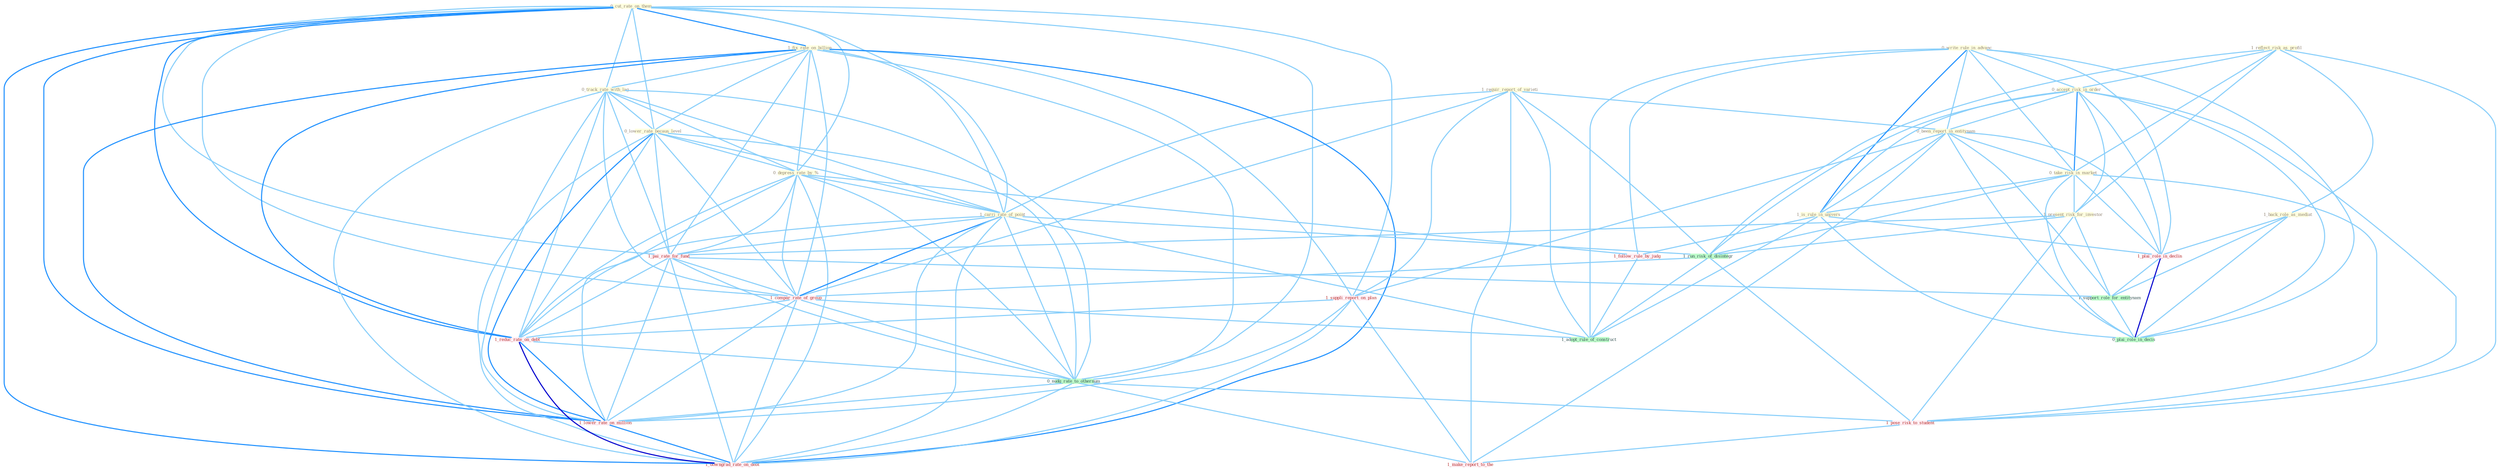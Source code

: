 Graph G{ 
    node
    [shape=polygon,style=filled,width=.5,height=.06,color="#BDFCC9",fixedsize=true,fontsize=4,
    fontcolor="#2f4f4f"];
    {node
    [color="#ffffe0", fontcolor="#8b7d6b"] "0_cut_rate_on_them " "1_reflect_risk_as_profil " "0_write_rule_in_advanc " "0_accept_risk_in_order " "1_requir_report_of_varieti " "0_been_report_in_entitynam " "1_fix_rate_on_billion " "0_track_rate_with_lag " "1_back_role_as_mediat " "0_take_risk_in_market " "0_lower_rate_becaus_level " "1_is_rule_in_univers " "0_depress_rate_by_% " "1_present_risk_for_investor " "1_carri_rate_of_point "}
{node [color="#fff0f5", fontcolor="#b22222"] "1_plai_role_in_declin " "1_suppli_report_on_plan " "1_pai_rate_for_fund " "1_follow_rule_by_judg " "1_compar_rate_of_group " "1_reduc_rate_on_debt " "1_pose_risk_to_student " "1_lower_rate_on_million " "1_downgrad_rate_on_debt " "1_make_report_to_the "}
edge [color="#B0E2FF"];

	"0_cut_rate_on_them " -- "1_fix_rate_on_billion " [w="2", color="#1e90ff" , len=0.8];
	"0_cut_rate_on_them " -- "0_track_rate_with_lag " [w="1", color="#87cefa" ];
	"0_cut_rate_on_them " -- "0_lower_rate_becaus_level " [w="1", color="#87cefa" ];
	"0_cut_rate_on_them " -- "0_depress_rate_by_% " [w="1", color="#87cefa" ];
	"0_cut_rate_on_them " -- "1_carri_rate_of_point " [w="1", color="#87cefa" ];
	"0_cut_rate_on_them " -- "1_suppli_report_on_plan " [w="1", color="#87cefa" ];
	"0_cut_rate_on_them " -- "1_pai_rate_for_fund " [w="1", color="#87cefa" ];
	"0_cut_rate_on_them " -- "1_compar_rate_of_group " [w="1", color="#87cefa" ];
	"0_cut_rate_on_them " -- "1_reduc_rate_on_debt " [w="2", color="#1e90ff" , len=0.8];
	"0_cut_rate_on_them " -- "0_nudg_rate_to_othernum " [w="1", color="#87cefa" ];
	"0_cut_rate_on_them " -- "1_lower_rate_on_million " [w="2", color="#1e90ff" , len=0.8];
	"0_cut_rate_on_them " -- "1_downgrad_rate_on_debt " [w="2", color="#1e90ff" , len=0.8];
	"1_reflect_risk_as_profil " -- "0_accept_risk_in_order " [w="1", color="#87cefa" ];
	"1_reflect_risk_as_profil " -- "1_back_role_as_mediat " [w="1", color="#87cefa" ];
	"1_reflect_risk_as_profil " -- "0_take_risk_in_market " [w="1", color="#87cefa" ];
	"1_reflect_risk_as_profil " -- "1_present_risk_for_investor " [w="1", color="#87cefa" ];
	"1_reflect_risk_as_profil " -- "1_run_risk_of_disintegr " [w="1", color="#87cefa" ];
	"1_reflect_risk_as_profil " -- "1_pose_risk_to_student " [w="1", color="#87cefa" ];
	"0_write_rule_in_advanc " -- "0_accept_risk_in_order " [w="1", color="#87cefa" ];
	"0_write_rule_in_advanc " -- "0_been_report_in_entitynam " [w="1", color="#87cefa" ];
	"0_write_rule_in_advanc " -- "0_take_risk_in_market " [w="1", color="#87cefa" ];
	"0_write_rule_in_advanc " -- "1_is_rule_in_univers " [w="2", color="#1e90ff" , len=0.8];
	"0_write_rule_in_advanc " -- "1_plai_role_in_declin " [w="1", color="#87cefa" ];
	"0_write_rule_in_advanc " -- "1_follow_rule_by_judg " [w="1", color="#87cefa" ];
	"0_write_rule_in_advanc " -- "0_plai_role_in_decis " [w="1", color="#87cefa" ];
	"0_write_rule_in_advanc " -- "1_adopt_rule_of_construct " [w="1", color="#87cefa" ];
	"0_accept_risk_in_order " -- "0_been_report_in_entitynam " [w="1", color="#87cefa" ];
	"0_accept_risk_in_order " -- "0_take_risk_in_market " [w="2", color="#1e90ff" , len=0.8];
	"0_accept_risk_in_order " -- "1_is_rule_in_univers " [w="1", color="#87cefa" ];
	"0_accept_risk_in_order " -- "1_present_risk_for_investor " [w="1", color="#87cefa" ];
	"0_accept_risk_in_order " -- "1_run_risk_of_disintegr " [w="1", color="#87cefa" ];
	"0_accept_risk_in_order " -- "1_plai_role_in_declin " [w="1", color="#87cefa" ];
	"0_accept_risk_in_order " -- "1_pose_risk_to_student " [w="1", color="#87cefa" ];
	"0_accept_risk_in_order " -- "0_plai_role_in_decis " [w="1", color="#87cefa" ];
	"1_requir_report_of_varieti " -- "0_been_report_in_entitynam " [w="1", color="#87cefa" ];
	"1_requir_report_of_varieti " -- "1_carri_rate_of_point " [w="1", color="#87cefa" ];
	"1_requir_report_of_varieti " -- "1_run_risk_of_disintegr " [w="1", color="#87cefa" ];
	"1_requir_report_of_varieti " -- "1_suppli_report_on_plan " [w="1", color="#87cefa" ];
	"1_requir_report_of_varieti " -- "1_compar_rate_of_group " [w="1", color="#87cefa" ];
	"1_requir_report_of_varieti " -- "1_adopt_rule_of_construct " [w="1", color="#87cefa" ];
	"1_requir_report_of_varieti " -- "1_make_report_to_the " [w="1", color="#87cefa" ];
	"0_been_report_in_entitynam " -- "0_take_risk_in_market " [w="1", color="#87cefa" ];
	"0_been_report_in_entitynam " -- "1_is_rule_in_univers " [w="1", color="#87cefa" ];
	"0_been_report_in_entitynam " -- "1_plai_role_in_declin " [w="1", color="#87cefa" ];
	"0_been_report_in_entitynam " -- "1_suppli_report_on_plan " [w="1", color="#87cefa" ];
	"0_been_report_in_entitynam " -- "1_support_role_for_entitynam " [w="1", color="#87cefa" ];
	"0_been_report_in_entitynam " -- "0_plai_role_in_decis " [w="1", color="#87cefa" ];
	"0_been_report_in_entitynam " -- "1_make_report_to_the " [w="1", color="#87cefa" ];
	"1_fix_rate_on_billion " -- "0_track_rate_with_lag " [w="1", color="#87cefa" ];
	"1_fix_rate_on_billion " -- "0_lower_rate_becaus_level " [w="1", color="#87cefa" ];
	"1_fix_rate_on_billion " -- "0_depress_rate_by_% " [w="1", color="#87cefa" ];
	"1_fix_rate_on_billion " -- "1_carri_rate_of_point " [w="1", color="#87cefa" ];
	"1_fix_rate_on_billion " -- "1_suppli_report_on_plan " [w="1", color="#87cefa" ];
	"1_fix_rate_on_billion " -- "1_pai_rate_for_fund " [w="1", color="#87cefa" ];
	"1_fix_rate_on_billion " -- "1_compar_rate_of_group " [w="1", color="#87cefa" ];
	"1_fix_rate_on_billion " -- "1_reduc_rate_on_debt " [w="2", color="#1e90ff" , len=0.8];
	"1_fix_rate_on_billion " -- "0_nudg_rate_to_othernum " [w="1", color="#87cefa" ];
	"1_fix_rate_on_billion " -- "1_lower_rate_on_million " [w="2", color="#1e90ff" , len=0.8];
	"1_fix_rate_on_billion " -- "1_downgrad_rate_on_debt " [w="2", color="#1e90ff" , len=0.8];
	"0_track_rate_with_lag " -- "0_lower_rate_becaus_level " [w="1", color="#87cefa" ];
	"0_track_rate_with_lag " -- "0_depress_rate_by_% " [w="1", color="#87cefa" ];
	"0_track_rate_with_lag " -- "1_carri_rate_of_point " [w="1", color="#87cefa" ];
	"0_track_rate_with_lag " -- "1_pai_rate_for_fund " [w="1", color="#87cefa" ];
	"0_track_rate_with_lag " -- "1_compar_rate_of_group " [w="1", color="#87cefa" ];
	"0_track_rate_with_lag " -- "1_reduc_rate_on_debt " [w="1", color="#87cefa" ];
	"0_track_rate_with_lag " -- "0_nudg_rate_to_othernum " [w="1", color="#87cefa" ];
	"0_track_rate_with_lag " -- "1_lower_rate_on_million " [w="1", color="#87cefa" ];
	"0_track_rate_with_lag " -- "1_downgrad_rate_on_debt " [w="1", color="#87cefa" ];
	"1_back_role_as_mediat " -- "1_plai_role_in_declin " [w="1", color="#87cefa" ];
	"1_back_role_as_mediat " -- "1_support_role_for_entitynam " [w="1", color="#87cefa" ];
	"1_back_role_as_mediat " -- "0_plai_role_in_decis " [w="1", color="#87cefa" ];
	"0_take_risk_in_market " -- "1_is_rule_in_univers " [w="1", color="#87cefa" ];
	"0_take_risk_in_market " -- "1_present_risk_for_investor " [w="1", color="#87cefa" ];
	"0_take_risk_in_market " -- "1_run_risk_of_disintegr " [w="1", color="#87cefa" ];
	"0_take_risk_in_market " -- "1_plai_role_in_declin " [w="1", color="#87cefa" ];
	"0_take_risk_in_market " -- "1_pose_risk_to_student " [w="1", color="#87cefa" ];
	"0_take_risk_in_market " -- "0_plai_role_in_decis " [w="1", color="#87cefa" ];
	"0_lower_rate_becaus_level " -- "0_depress_rate_by_% " [w="1", color="#87cefa" ];
	"0_lower_rate_becaus_level " -- "1_carri_rate_of_point " [w="1", color="#87cefa" ];
	"0_lower_rate_becaus_level " -- "1_pai_rate_for_fund " [w="1", color="#87cefa" ];
	"0_lower_rate_becaus_level " -- "1_compar_rate_of_group " [w="1", color="#87cefa" ];
	"0_lower_rate_becaus_level " -- "1_reduc_rate_on_debt " [w="1", color="#87cefa" ];
	"0_lower_rate_becaus_level " -- "0_nudg_rate_to_othernum " [w="1", color="#87cefa" ];
	"0_lower_rate_becaus_level " -- "1_lower_rate_on_million " [w="2", color="#1e90ff" , len=0.8];
	"0_lower_rate_becaus_level " -- "1_downgrad_rate_on_debt " [w="1", color="#87cefa" ];
	"1_is_rule_in_univers " -- "1_plai_role_in_declin " [w="1", color="#87cefa" ];
	"1_is_rule_in_univers " -- "1_follow_rule_by_judg " [w="1", color="#87cefa" ];
	"1_is_rule_in_univers " -- "0_plai_role_in_decis " [w="1", color="#87cefa" ];
	"1_is_rule_in_univers " -- "1_adopt_rule_of_construct " [w="1", color="#87cefa" ];
	"0_depress_rate_by_% " -- "1_carri_rate_of_point " [w="1", color="#87cefa" ];
	"0_depress_rate_by_% " -- "1_pai_rate_for_fund " [w="1", color="#87cefa" ];
	"0_depress_rate_by_% " -- "1_follow_rule_by_judg " [w="1", color="#87cefa" ];
	"0_depress_rate_by_% " -- "1_compar_rate_of_group " [w="1", color="#87cefa" ];
	"0_depress_rate_by_% " -- "1_reduc_rate_on_debt " [w="1", color="#87cefa" ];
	"0_depress_rate_by_% " -- "0_nudg_rate_to_othernum " [w="1", color="#87cefa" ];
	"0_depress_rate_by_% " -- "1_lower_rate_on_million " [w="1", color="#87cefa" ];
	"0_depress_rate_by_% " -- "1_downgrad_rate_on_debt " [w="1", color="#87cefa" ];
	"1_present_risk_for_investor " -- "1_run_risk_of_disintegr " [w="1", color="#87cefa" ];
	"1_present_risk_for_investor " -- "1_pai_rate_for_fund " [w="1", color="#87cefa" ];
	"1_present_risk_for_investor " -- "1_support_role_for_entitynam " [w="1", color="#87cefa" ];
	"1_present_risk_for_investor " -- "1_pose_risk_to_student " [w="1", color="#87cefa" ];
	"1_carri_rate_of_point " -- "1_run_risk_of_disintegr " [w="1", color="#87cefa" ];
	"1_carri_rate_of_point " -- "1_pai_rate_for_fund " [w="1", color="#87cefa" ];
	"1_carri_rate_of_point " -- "1_compar_rate_of_group " [w="2", color="#1e90ff" , len=0.8];
	"1_carri_rate_of_point " -- "1_reduc_rate_on_debt " [w="1", color="#87cefa" ];
	"1_carri_rate_of_point " -- "0_nudg_rate_to_othernum " [w="1", color="#87cefa" ];
	"1_carri_rate_of_point " -- "1_adopt_rule_of_construct " [w="1", color="#87cefa" ];
	"1_carri_rate_of_point " -- "1_lower_rate_on_million " [w="1", color="#87cefa" ];
	"1_carri_rate_of_point " -- "1_downgrad_rate_on_debt " [w="1", color="#87cefa" ];
	"1_run_risk_of_disintegr " -- "1_compar_rate_of_group " [w="1", color="#87cefa" ];
	"1_run_risk_of_disintegr " -- "1_pose_risk_to_student " [w="1", color="#87cefa" ];
	"1_run_risk_of_disintegr " -- "1_adopt_rule_of_construct " [w="1", color="#87cefa" ];
	"1_plai_role_in_declin " -- "1_support_role_for_entitynam " [w="1", color="#87cefa" ];
	"1_plai_role_in_declin " -- "0_plai_role_in_decis " [w="3", color="#0000cd" , len=0.6];
	"1_suppli_report_on_plan " -- "1_reduc_rate_on_debt " [w="1", color="#87cefa" ];
	"1_suppli_report_on_plan " -- "1_lower_rate_on_million " [w="1", color="#87cefa" ];
	"1_suppli_report_on_plan " -- "1_downgrad_rate_on_debt " [w="1", color="#87cefa" ];
	"1_suppli_report_on_plan " -- "1_make_report_to_the " [w="1", color="#87cefa" ];
	"1_pai_rate_for_fund " -- "1_compar_rate_of_group " [w="1", color="#87cefa" ];
	"1_pai_rate_for_fund " -- "1_reduc_rate_on_debt " [w="1", color="#87cefa" ];
	"1_pai_rate_for_fund " -- "0_nudg_rate_to_othernum " [w="1", color="#87cefa" ];
	"1_pai_rate_for_fund " -- "1_support_role_for_entitynam " [w="1", color="#87cefa" ];
	"1_pai_rate_for_fund " -- "1_lower_rate_on_million " [w="1", color="#87cefa" ];
	"1_pai_rate_for_fund " -- "1_downgrad_rate_on_debt " [w="1", color="#87cefa" ];
	"1_follow_rule_by_judg " -- "1_adopt_rule_of_construct " [w="1", color="#87cefa" ];
	"1_compar_rate_of_group " -- "1_reduc_rate_on_debt " [w="1", color="#87cefa" ];
	"1_compar_rate_of_group " -- "0_nudg_rate_to_othernum " [w="1", color="#87cefa" ];
	"1_compar_rate_of_group " -- "1_adopt_rule_of_construct " [w="1", color="#87cefa" ];
	"1_compar_rate_of_group " -- "1_lower_rate_on_million " [w="1", color="#87cefa" ];
	"1_compar_rate_of_group " -- "1_downgrad_rate_on_debt " [w="1", color="#87cefa" ];
	"1_reduc_rate_on_debt " -- "0_nudg_rate_to_othernum " [w="1", color="#87cefa" ];
	"1_reduc_rate_on_debt " -- "1_lower_rate_on_million " [w="2", color="#1e90ff" , len=0.8];
	"1_reduc_rate_on_debt " -- "1_downgrad_rate_on_debt " [w="3", color="#0000cd" , len=0.6];
	"0_nudg_rate_to_othernum " -- "1_pose_risk_to_student " [w="1", color="#87cefa" ];
	"0_nudg_rate_to_othernum " -- "1_lower_rate_on_million " [w="1", color="#87cefa" ];
	"0_nudg_rate_to_othernum " -- "1_downgrad_rate_on_debt " [w="1", color="#87cefa" ];
	"0_nudg_rate_to_othernum " -- "1_make_report_to_the " [w="1", color="#87cefa" ];
	"1_support_role_for_entitynam " -- "0_plai_role_in_decis " [w="1", color="#87cefa" ];
	"1_pose_risk_to_student " -- "1_make_report_to_the " [w="1", color="#87cefa" ];
	"1_lower_rate_on_million " -- "1_downgrad_rate_on_debt " [w="2", color="#1e90ff" , len=0.8];
}